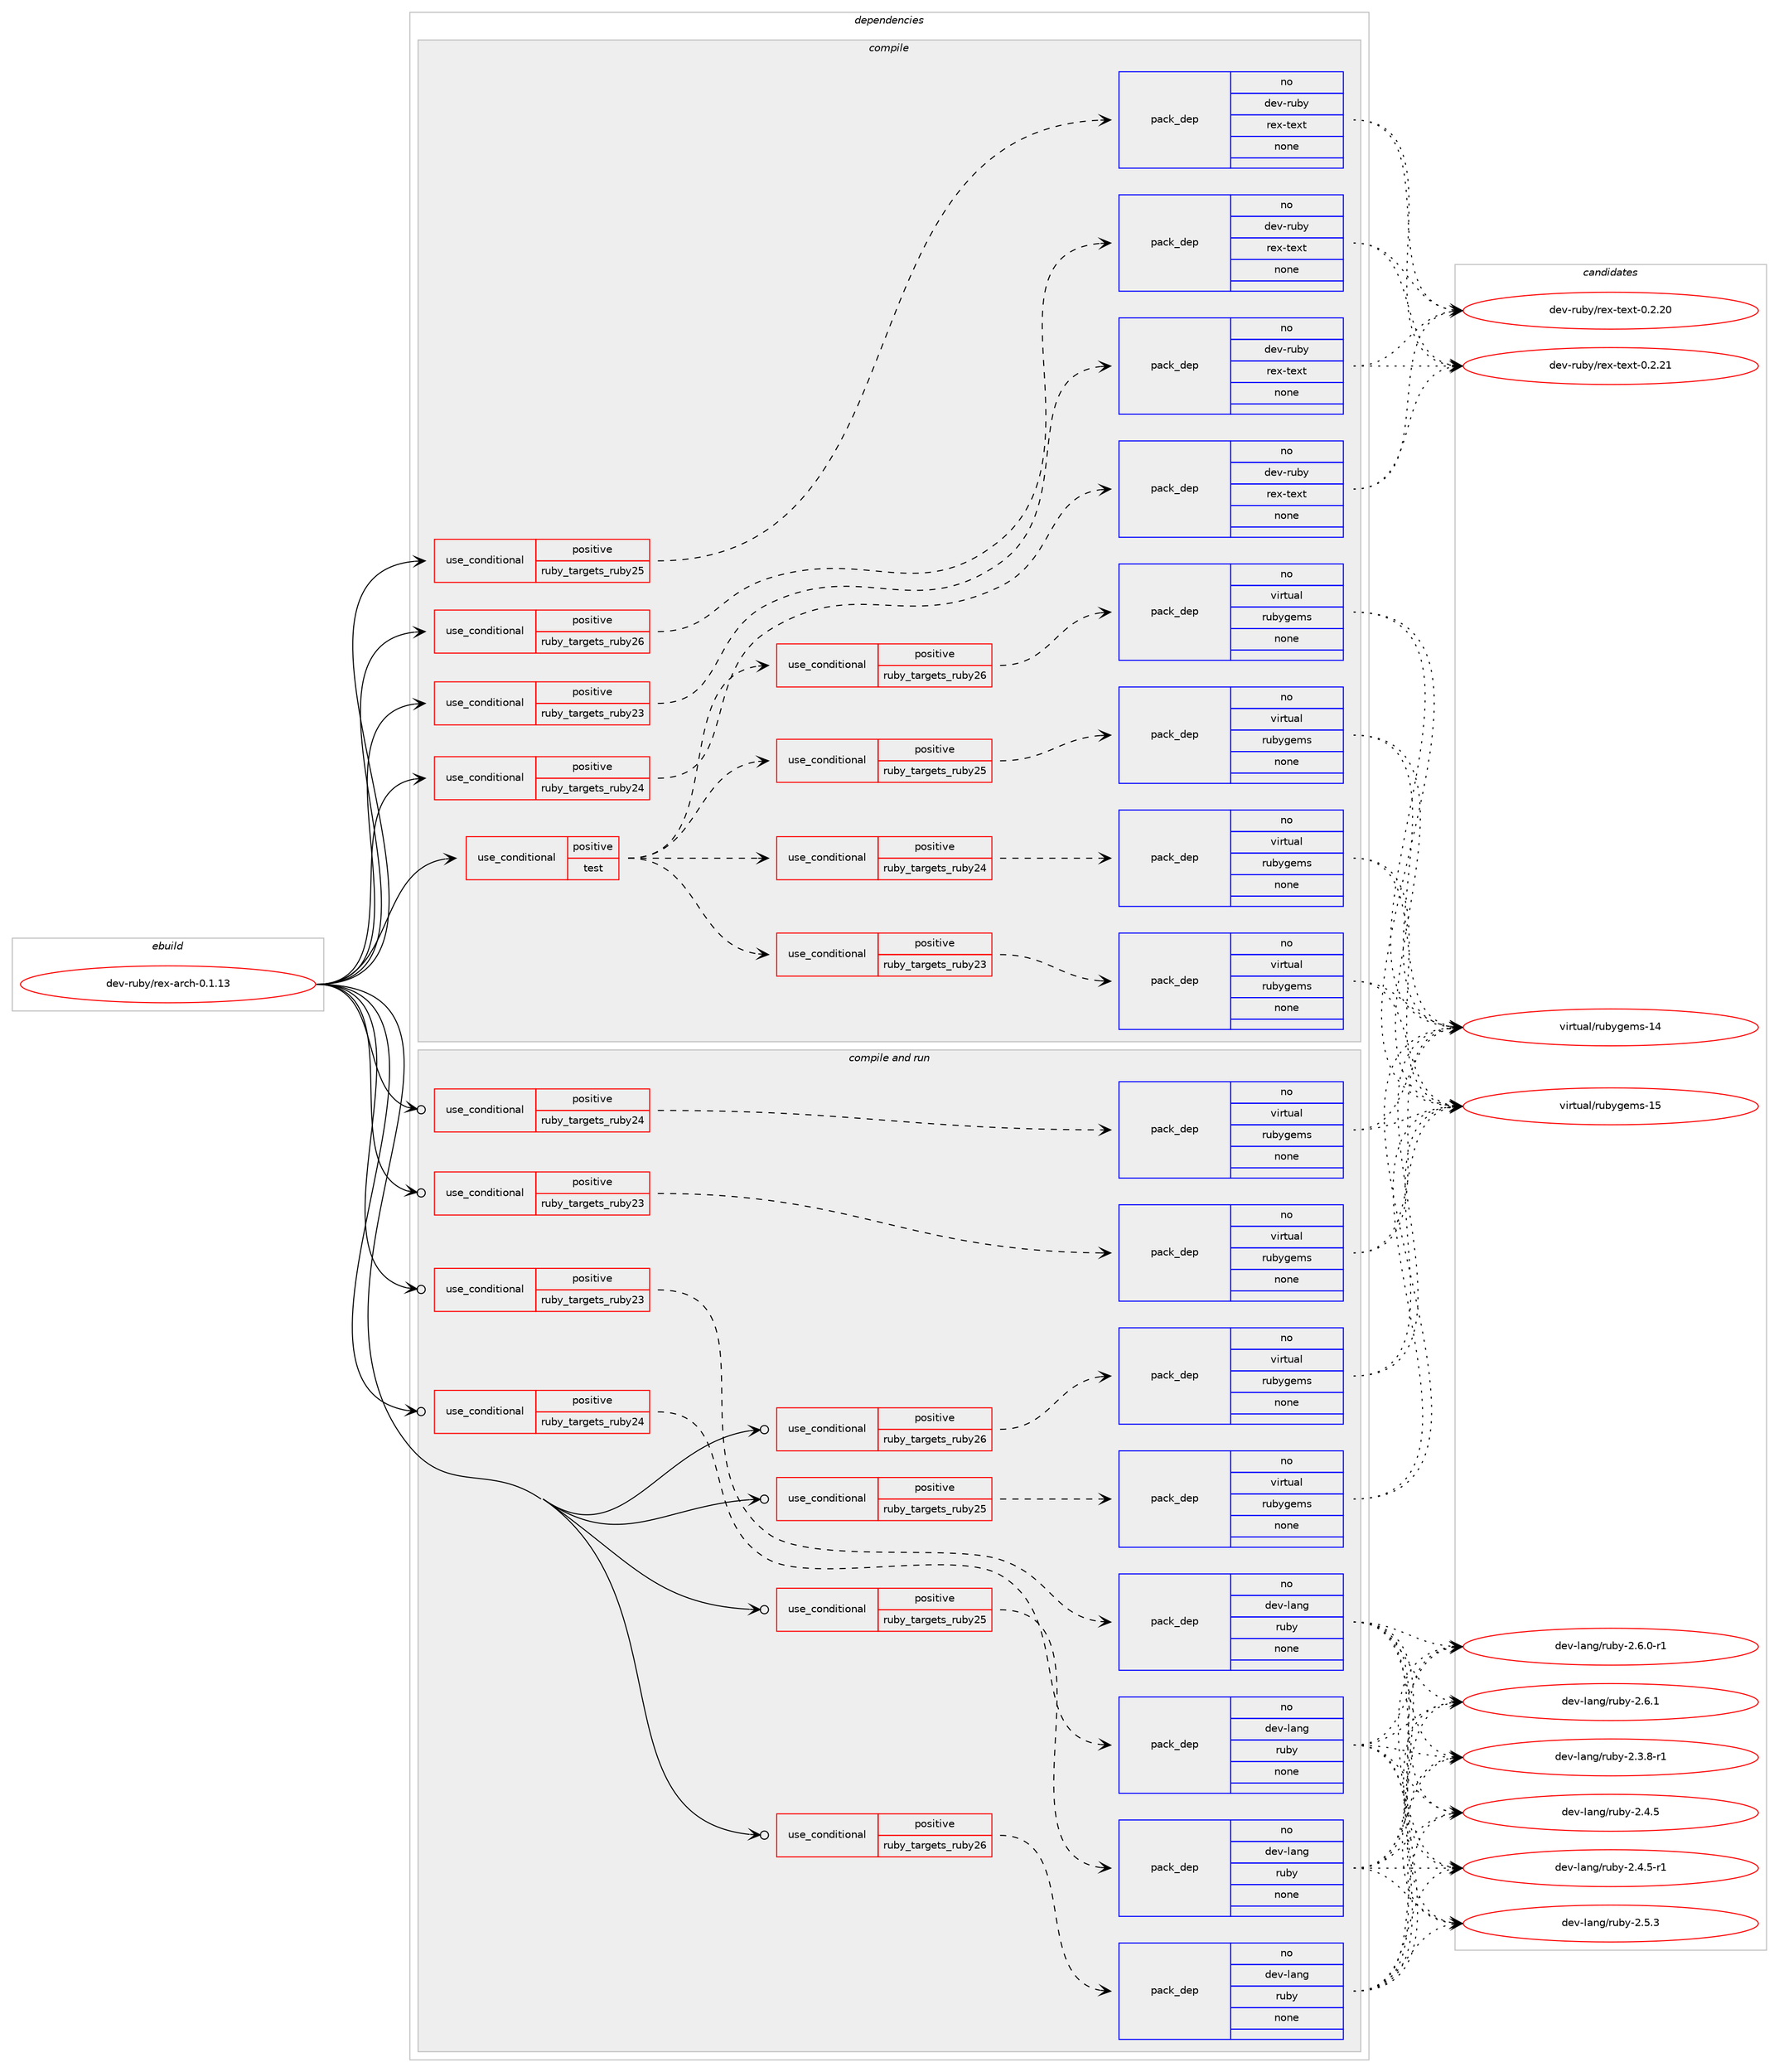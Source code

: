 digraph prolog {

# *************
# Graph options
# *************

newrank=true;
concentrate=true;
compound=true;
graph [rankdir=LR,fontname=Helvetica,fontsize=10,ranksep=1.5];#, ranksep=2.5, nodesep=0.2];
edge  [arrowhead=vee];
node  [fontname=Helvetica,fontsize=10];

# **********
# The ebuild
# **********

subgraph cluster_leftcol {
color=gray;
rank=same;
label=<<i>ebuild</i>>;
id [label="dev-ruby/rex-arch-0.1.13", color=red, width=4, href="../dev-ruby/rex-arch-0.1.13.svg"];
}

# ****************
# The dependencies
# ****************

subgraph cluster_midcol {
color=gray;
label=<<i>dependencies</i>>;
subgraph cluster_compile {
fillcolor="#eeeeee";
style=filled;
label=<<i>compile</i>>;
subgraph cond412691 {
dependency1517917 [label=<<TABLE BORDER="0" CELLBORDER="1" CELLSPACING="0" CELLPADDING="4"><TR><TD ROWSPAN="3" CELLPADDING="10">use_conditional</TD></TR><TR><TD>positive</TD></TR><TR><TD>ruby_targets_ruby23</TD></TR></TABLE>>, shape=none, color=red];
subgraph pack1081720 {
dependency1517918 [label=<<TABLE BORDER="0" CELLBORDER="1" CELLSPACING="0" CELLPADDING="4" WIDTH="220"><TR><TD ROWSPAN="6" CELLPADDING="30">pack_dep</TD></TR><TR><TD WIDTH="110">no</TD></TR><TR><TD>dev-ruby</TD></TR><TR><TD>rex-text</TD></TR><TR><TD>none</TD></TR><TR><TD></TD></TR></TABLE>>, shape=none, color=blue];
}
dependency1517917:e -> dependency1517918:w [weight=20,style="dashed",arrowhead="vee"];
}
id:e -> dependency1517917:w [weight=20,style="solid",arrowhead="vee"];
subgraph cond412692 {
dependency1517919 [label=<<TABLE BORDER="0" CELLBORDER="1" CELLSPACING="0" CELLPADDING="4"><TR><TD ROWSPAN="3" CELLPADDING="10">use_conditional</TD></TR><TR><TD>positive</TD></TR><TR><TD>ruby_targets_ruby24</TD></TR></TABLE>>, shape=none, color=red];
subgraph pack1081721 {
dependency1517920 [label=<<TABLE BORDER="0" CELLBORDER="1" CELLSPACING="0" CELLPADDING="4" WIDTH="220"><TR><TD ROWSPAN="6" CELLPADDING="30">pack_dep</TD></TR><TR><TD WIDTH="110">no</TD></TR><TR><TD>dev-ruby</TD></TR><TR><TD>rex-text</TD></TR><TR><TD>none</TD></TR><TR><TD></TD></TR></TABLE>>, shape=none, color=blue];
}
dependency1517919:e -> dependency1517920:w [weight=20,style="dashed",arrowhead="vee"];
}
id:e -> dependency1517919:w [weight=20,style="solid",arrowhead="vee"];
subgraph cond412693 {
dependency1517921 [label=<<TABLE BORDER="0" CELLBORDER="1" CELLSPACING="0" CELLPADDING="4"><TR><TD ROWSPAN="3" CELLPADDING="10">use_conditional</TD></TR><TR><TD>positive</TD></TR><TR><TD>ruby_targets_ruby25</TD></TR></TABLE>>, shape=none, color=red];
subgraph pack1081722 {
dependency1517922 [label=<<TABLE BORDER="0" CELLBORDER="1" CELLSPACING="0" CELLPADDING="4" WIDTH="220"><TR><TD ROWSPAN="6" CELLPADDING="30">pack_dep</TD></TR><TR><TD WIDTH="110">no</TD></TR><TR><TD>dev-ruby</TD></TR><TR><TD>rex-text</TD></TR><TR><TD>none</TD></TR><TR><TD></TD></TR></TABLE>>, shape=none, color=blue];
}
dependency1517921:e -> dependency1517922:w [weight=20,style="dashed",arrowhead="vee"];
}
id:e -> dependency1517921:w [weight=20,style="solid",arrowhead="vee"];
subgraph cond412694 {
dependency1517923 [label=<<TABLE BORDER="0" CELLBORDER="1" CELLSPACING="0" CELLPADDING="4"><TR><TD ROWSPAN="3" CELLPADDING="10">use_conditional</TD></TR><TR><TD>positive</TD></TR><TR><TD>ruby_targets_ruby26</TD></TR></TABLE>>, shape=none, color=red];
subgraph pack1081723 {
dependency1517924 [label=<<TABLE BORDER="0" CELLBORDER="1" CELLSPACING="0" CELLPADDING="4" WIDTH="220"><TR><TD ROWSPAN="6" CELLPADDING="30">pack_dep</TD></TR><TR><TD WIDTH="110">no</TD></TR><TR><TD>dev-ruby</TD></TR><TR><TD>rex-text</TD></TR><TR><TD>none</TD></TR><TR><TD></TD></TR></TABLE>>, shape=none, color=blue];
}
dependency1517923:e -> dependency1517924:w [weight=20,style="dashed",arrowhead="vee"];
}
id:e -> dependency1517923:w [weight=20,style="solid",arrowhead="vee"];
subgraph cond412695 {
dependency1517925 [label=<<TABLE BORDER="0" CELLBORDER="1" CELLSPACING="0" CELLPADDING="4"><TR><TD ROWSPAN="3" CELLPADDING="10">use_conditional</TD></TR><TR><TD>positive</TD></TR><TR><TD>test</TD></TR></TABLE>>, shape=none, color=red];
subgraph cond412696 {
dependency1517926 [label=<<TABLE BORDER="0" CELLBORDER="1" CELLSPACING="0" CELLPADDING="4"><TR><TD ROWSPAN="3" CELLPADDING="10">use_conditional</TD></TR><TR><TD>positive</TD></TR><TR><TD>ruby_targets_ruby23</TD></TR></TABLE>>, shape=none, color=red];
subgraph pack1081724 {
dependency1517927 [label=<<TABLE BORDER="0" CELLBORDER="1" CELLSPACING="0" CELLPADDING="4" WIDTH="220"><TR><TD ROWSPAN="6" CELLPADDING="30">pack_dep</TD></TR><TR><TD WIDTH="110">no</TD></TR><TR><TD>virtual</TD></TR><TR><TD>rubygems</TD></TR><TR><TD>none</TD></TR><TR><TD></TD></TR></TABLE>>, shape=none, color=blue];
}
dependency1517926:e -> dependency1517927:w [weight=20,style="dashed",arrowhead="vee"];
}
dependency1517925:e -> dependency1517926:w [weight=20,style="dashed",arrowhead="vee"];
subgraph cond412697 {
dependency1517928 [label=<<TABLE BORDER="0" CELLBORDER="1" CELLSPACING="0" CELLPADDING="4"><TR><TD ROWSPAN="3" CELLPADDING="10">use_conditional</TD></TR><TR><TD>positive</TD></TR><TR><TD>ruby_targets_ruby24</TD></TR></TABLE>>, shape=none, color=red];
subgraph pack1081725 {
dependency1517929 [label=<<TABLE BORDER="0" CELLBORDER="1" CELLSPACING="0" CELLPADDING="4" WIDTH="220"><TR><TD ROWSPAN="6" CELLPADDING="30">pack_dep</TD></TR><TR><TD WIDTH="110">no</TD></TR><TR><TD>virtual</TD></TR><TR><TD>rubygems</TD></TR><TR><TD>none</TD></TR><TR><TD></TD></TR></TABLE>>, shape=none, color=blue];
}
dependency1517928:e -> dependency1517929:w [weight=20,style="dashed",arrowhead="vee"];
}
dependency1517925:e -> dependency1517928:w [weight=20,style="dashed",arrowhead="vee"];
subgraph cond412698 {
dependency1517930 [label=<<TABLE BORDER="0" CELLBORDER="1" CELLSPACING="0" CELLPADDING="4"><TR><TD ROWSPAN="3" CELLPADDING="10">use_conditional</TD></TR><TR><TD>positive</TD></TR><TR><TD>ruby_targets_ruby25</TD></TR></TABLE>>, shape=none, color=red];
subgraph pack1081726 {
dependency1517931 [label=<<TABLE BORDER="0" CELLBORDER="1" CELLSPACING="0" CELLPADDING="4" WIDTH="220"><TR><TD ROWSPAN="6" CELLPADDING="30">pack_dep</TD></TR><TR><TD WIDTH="110">no</TD></TR><TR><TD>virtual</TD></TR><TR><TD>rubygems</TD></TR><TR><TD>none</TD></TR><TR><TD></TD></TR></TABLE>>, shape=none, color=blue];
}
dependency1517930:e -> dependency1517931:w [weight=20,style="dashed",arrowhead="vee"];
}
dependency1517925:e -> dependency1517930:w [weight=20,style="dashed",arrowhead="vee"];
subgraph cond412699 {
dependency1517932 [label=<<TABLE BORDER="0" CELLBORDER="1" CELLSPACING="0" CELLPADDING="4"><TR><TD ROWSPAN="3" CELLPADDING="10">use_conditional</TD></TR><TR><TD>positive</TD></TR><TR><TD>ruby_targets_ruby26</TD></TR></TABLE>>, shape=none, color=red];
subgraph pack1081727 {
dependency1517933 [label=<<TABLE BORDER="0" CELLBORDER="1" CELLSPACING="0" CELLPADDING="4" WIDTH="220"><TR><TD ROWSPAN="6" CELLPADDING="30">pack_dep</TD></TR><TR><TD WIDTH="110">no</TD></TR><TR><TD>virtual</TD></TR><TR><TD>rubygems</TD></TR><TR><TD>none</TD></TR><TR><TD></TD></TR></TABLE>>, shape=none, color=blue];
}
dependency1517932:e -> dependency1517933:w [weight=20,style="dashed",arrowhead="vee"];
}
dependency1517925:e -> dependency1517932:w [weight=20,style="dashed",arrowhead="vee"];
}
id:e -> dependency1517925:w [weight=20,style="solid",arrowhead="vee"];
}
subgraph cluster_compileandrun {
fillcolor="#eeeeee";
style=filled;
label=<<i>compile and run</i>>;
subgraph cond412700 {
dependency1517934 [label=<<TABLE BORDER="0" CELLBORDER="1" CELLSPACING="0" CELLPADDING="4"><TR><TD ROWSPAN="3" CELLPADDING="10">use_conditional</TD></TR><TR><TD>positive</TD></TR><TR><TD>ruby_targets_ruby23</TD></TR></TABLE>>, shape=none, color=red];
subgraph pack1081728 {
dependency1517935 [label=<<TABLE BORDER="0" CELLBORDER="1" CELLSPACING="0" CELLPADDING="4" WIDTH="220"><TR><TD ROWSPAN="6" CELLPADDING="30">pack_dep</TD></TR><TR><TD WIDTH="110">no</TD></TR><TR><TD>dev-lang</TD></TR><TR><TD>ruby</TD></TR><TR><TD>none</TD></TR><TR><TD></TD></TR></TABLE>>, shape=none, color=blue];
}
dependency1517934:e -> dependency1517935:w [weight=20,style="dashed",arrowhead="vee"];
}
id:e -> dependency1517934:w [weight=20,style="solid",arrowhead="odotvee"];
subgraph cond412701 {
dependency1517936 [label=<<TABLE BORDER="0" CELLBORDER="1" CELLSPACING="0" CELLPADDING="4"><TR><TD ROWSPAN="3" CELLPADDING="10">use_conditional</TD></TR><TR><TD>positive</TD></TR><TR><TD>ruby_targets_ruby23</TD></TR></TABLE>>, shape=none, color=red];
subgraph pack1081729 {
dependency1517937 [label=<<TABLE BORDER="0" CELLBORDER="1" CELLSPACING="0" CELLPADDING="4" WIDTH="220"><TR><TD ROWSPAN="6" CELLPADDING="30">pack_dep</TD></TR><TR><TD WIDTH="110">no</TD></TR><TR><TD>virtual</TD></TR><TR><TD>rubygems</TD></TR><TR><TD>none</TD></TR><TR><TD></TD></TR></TABLE>>, shape=none, color=blue];
}
dependency1517936:e -> dependency1517937:w [weight=20,style="dashed",arrowhead="vee"];
}
id:e -> dependency1517936:w [weight=20,style="solid",arrowhead="odotvee"];
subgraph cond412702 {
dependency1517938 [label=<<TABLE BORDER="0" CELLBORDER="1" CELLSPACING="0" CELLPADDING="4"><TR><TD ROWSPAN="3" CELLPADDING="10">use_conditional</TD></TR><TR><TD>positive</TD></TR><TR><TD>ruby_targets_ruby24</TD></TR></TABLE>>, shape=none, color=red];
subgraph pack1081730 {
dependency1517939 [label=<<TABLE BORDER="0" CELLBORDER="1" CELLSPACING="0" CELLPADDING="4" WIDTH="220"><TR><TD ROWSPAN="6" CELLPADDING="30">pack_dep</TD></TR><TR><TD WIDTH="110">no</TD></TR><TR><TD>dev-lang</TD></TR><TR><TD>ruby</TD></TR><TR><TD>none</TD></TR><TR><TD></TD></TR></TABLE>>, shape=none, color=blue];
}
dependency1517938:e -> dependency1517939:w [weight=20,style="dashed",arrowhead="vee"];
}
id:e -> dependency1517938:w [weight=20,style="solid",arrowhead="odotvee"];
subgraph cond412703 {
dependency1517940 [label=<<TABLE BORDER="0" CELLBORDER="1" CELLSPACING="0" CELLPADDING="4"><TR><TD ROWSPAN="3" CELLPADDING="10">use_conditional</TD></TR><TR><TD>positive</TD></TR><TR><TD>ruby_targets_ruby24</TD></TR></TABLE>>, shape=none, color=red];
subgraph pack1081731 {
dependency1517941 [label=<<TABLE BORDER="0" CELLBORDER="1" CELLSPACING="0" CELLPADDING="4" WIDTH="220"><TR><TD ROWSPAN="6" CELLPADDING="30">pack_dep</TD></TR><TR><TD WIDTH="110">no</TD></TR><TR><TD>virtual</TD></TR><TR><TD>rubygems</TD></TR><TR><TD>none</TD></TR><TR><TD></TD></TR></TABLE>>, shape=none, color=blue];
}
dependency1517940:e -> dependency1517941:w [weight=20,style="dashed",arrowhead="vee"];
}
id:e -> dependency1517940:w [weight=20,style="solid",arrowhead="odotvee"];
subgraph cond412704 {
dependency1517942 [label=<<TABLE BORDER="0" CELLBORDER="1" CELLSPACING="0" CELLPADDING="4"><TR><TD ROWSPAN="3" CELLPADDING="10">use_conditional</TD></TR><TR><TD>positive</TD></TR><TR><TD>ruby_targets_ruby25</TD></TR></TABLE>>, shape=none, color=red];
subgraph pack1081732 {
dependency1517943 [label=<<TABLE BORDER="0" CELLBORDER="1" CELLSPACING="0" CELLPADDING="4" WIDTH="220"><TR><TD ROWSPAN="6" CELLPADDING="30">pack_dep</TD></TR><TR><TD WIDTH="110">no</TD></TR><TR><TD>dev-lang</TD></TR><TR><TD>ruby</TD></TR><TR><TD>none</TD></TR><TR><TD></TD></TR></TABLE>>, shape=none, color=blue];
}
dependency1517942:e -> dependency1517943:w [weight=20,style="dashed",arrowhead="vee"];
}
id:e -> dependency1517942:w [weight=20,style="solid",arrowhead="odotvee"];
subgraph cond412705 {
dependency1517944 [label=<<TABLE BORDER="0" CELLBORDER="1" CELLSPACING="0" CELLPADDING="4"><TR><TD ROWSPAN="3" CELLPADDING="10">use_conditional</TD></TR><TR><TD>positive</TD></TR><TR><TD>ruby_targets_ruby25</TD></TR></TABLE>>, shape=none, color=red];
subgraph pack1081733 {
dependency1517945 [label=<<TABLE BORDER="0" CELLBORDER="1" CELLSPACING="0" CELLPADDING="4" WIDTH="220"><TR><TD ROWSPAN="6" CELLPADDING="30">pack_dep</TD></TR><TR><TD WIDTH="110">no</TD></TR><TR><TD>virtual</TD></TR><TR><TD>rubygems</TD></TR><TR><TD>none</TD></TR><TR><TD></TD></TR></TABLE>>, shape=none, color=blue];
}
dependency1517944:e -> dependency1517945:w [weight=20,style="dashed",arrowhead="vee"];
}
id:e -> dependency1517944:w [weight=20,style="solid",arrowhead="odotvee"];
subgraph cond412706 {
dependency1517946 [label=<<TABLE BORDER="0" CELLBORDER="1" CELLSPACING="0" CELLPADDING="4"><TR><TD ROWSPAN="3" CELLPADDING="10">use_conditional</TD></TR><TR><TD>positive</TD></TR><TR><TD>ruby_targets_ruby26</TD></TR></TABLE>>, shape=none, color=red];
subgraph pack1081734 {
dependency1517947 [label=<<TABLE BORDER="0" CELLBORDER="1" CELLSPACING="0" CELLPADDING="4" WIDTH="220"><TR><TD ROWSPAN="6" CELLPADDING="30">pack_dep</TD></TR><TR><TD WIDTH="110">no</TD></TR><TR><TD>dev-lang</TD></TR><TR><TD>ruby</TD></TR><TR><TD>none</TD></TR><TR><TD></TD></TR></TABLE>>, shape=none, color=blue];
}
dependency1517946:e -> dependency1517947:w [weight=20,style="dashed",arrowhead="vee"];
}
id:e -> dependency1517946:w [weight=20,style="solid",arrowhead="odotvee"];
subgraph cond412707 {
dependency1517948 [label=<<TABLE BORDER="0" CELLBORDER="1" CELLSPACING="0" CELLPADDING="4"><TR><TD ROWSPAN="3" CELLPADDING="10">use_conditional</TD></TR><TR><TD>positive</TD></TR><TR><TD>ruby_targets_ruby26</TD></TR></TABLE>>, shape=none, color=red];
subgraph pack1081735 {
dependency1517949 [label=<<TABLE BORDER="0" CELLBORDER="1" CELLSPACING="0" CELLPADDING="4" WIDTH="220"><TR><TD ROWSPAN="6" CELLPADDING="30">pack_dep</TD></TR><TR><TD WIDTH="110">no</TD></TR><TR><TD>virtual</TD></TR><TR><TD>rubygems</TD></TR><TR><TD>none</TD></TR><TR><TD></TD></TR></TABLE>>, shape=none, color=blue];
}
dependency1517948:e -> dependency1517949:w [weight=20,style="dashed",arrowhead="vee"];
}
id:e -> dependency1517948:w [weight=20,style="solid",arrowhead="odotvee"];
}
subgraph cluster_run {
fillcolor="#eeeeee";
style=filled;
label=<<i>run</i>>;
}
}

# **************
# The candidates
# **************

subgraph cluster_choices {
rank=same;
color=gray;
label=<<i>candidates</i>>;

subgraph choice1081720 {
color=black;
nodesep=1;
choice1001011184511411798121471141011204511610112011645484650465048 [label="dev-ruby/rex-text-0.2.20", color=red, width=4,href="../dev-ruby/rex-text-0.2.20.svg"];
choice1001011184511411798121471141011204511610112011645484650465049 [label="dev-ruby/rex-text-0.2.21", color=red, width=4,href="../dev-ruby/rex-text-0.2.21.svg"];
dependency1517918:e -> choice1001011184511411798121471141011204511610112011645484650465048:w [style=dotted,weight="100"];
dependency1517918:e -> choice1001011184511411798121471141011204511610112011645484650465049:w [style=dotted,weight="100"];
}
subgraph choice1081721 {
color=black;
nodesep=1;
choice1001011184511411798121471141011204511610112011645484650465048 [label="dev-ruby/rex-text-0.2.20", color=red, width=4,href="../dev-ruby/rex-text-0.2.20.svg"];
choice1001011184511411798121471141011204511610112011645484650465049 [label="dev-ruby/rex-text-0.2.21", color=red, width=4,href="../dev-ruby/rex-text-0.2.21.svg"];
dependency1517920:e -> choice1001011184511411798121471141011204511610112011645484650465048:w [style=dotted,weight="100"];
dependency1517920:e -> choice1001011184511411798121471141011204511610112011645484650465049:w [style=dotted,weight="100"];
}
subgraph choice1081722 {
color=black;
nodesep=1;
choice1001011184511411798121471141011204511610112011645484650465048 [label="dev-ruby/rex-text-0.2.20", color=red, width=4,href="../dev-ruby/rex-text-0.2.20.svg"];
choice1001011184511411798121471141011204511610112011645484650465049 [label="dev-ruby/rex-text-0.2.21", color=red, width=4,href="../dev-ruby/rex-text-0.2.21.svg"];
dependency1517922:e -> choice1001011184511411798121471141011204511610112011645484650465048:w [style=dotted,weight="100"];
dependency1517922:e -> choice1001011184511411798121471141011204511610112011645484650465049:w [style=dotted,weight="100"];
}
subgraph choice1081723 {
color=black;
nodesep=1;
choice1001011184511411798121471141011204511610112011645484650465048 [label="dev-ruby/rex-text-0.2.20", color=red, width=4,href="../dev-ruby/rex-text-0.2.20.svg"];
choice1001011184511411798121471141011204511610112011645484650465049 [label="dev-ruby/rex-text-0.2.21", color=red, width=4,href="../dev-ruby/rex-text-0.2.21.svg"];
dependency1517924:e -> choice1001011184511411798121471141011204511610112011645484650465048:w [style=dotted,weight="100"];
dependency1517924:e -> choice1001011184511411798121471141011204511610112011645484650465049:w [style=dotted,weight="100"];
}
subgraph choice1081724 {
color=black;
nodesep=1;
choice118105114116117971084711411798121103101109115454952 [label="virtual/rubygems-14", color=red, width=4,href="../virtual/rubygems-14.svg"];
choice118105114116117971084711411798121103101109115454953 [label="virtual/rubygems-15", color=red, width=4,href="../virtual/rubygems-15.svg"];
dependency1517927:e -> choice118105114116117971084711411798121103101109115454952:w [style=dotted,weight="100"];
dependency1517927:e -> choice118105114116117971084711411798121103101109115454953:w [style=dotted,weight="100"];
}
subgraph choice1081725 {
color=black;
nodesep=1;
choice118105114116117971084711411798121103101109115454952 [label="virtual/rubygems-14", color=red, width=4,href="../virtual/rubygems-14.svg"];
choice118105114116117971084711411798121103101109115454953 [label="virtual/rubygems-15", color=red, width=4,href="../virtual/rubygems-15.svg"];
dependency1517929:e -> choice118105114116117971084711411798121103101109115454952:w [style=dotted,weight="100"];
dependency1517929:e -> choice118105114116117971084711411798121103101109115454953:w [style=dotted,weight="100"];
}
subgraph choice1081726 {
color=black;
nodesep=1;
choice118105114116117971084711411798121103101109115454952 [label="virtual/rubygems-14", color=red, width=4,href="../virtual/rubygems-14.svg"];
choice118105114116117971084711411798121103101109115454953 [label="virtual/rubygems-15", color=red, width=4,href="../virtual/rubygems-15.svg"];
dependency1517931:e -> choice118105114116117971084711411798121103101109115454952:w [style=dotted,weight="100"];
dependency1517931:e -> choice118105114116117971084711411798121103101109115454953:w [style=dotted,weight="100"];
}
subgraph choice1081727 {
color=black;
nodesep=1;
choice118105114116117971084711411798121103101109115454952 [label="virtual/rubygems-14", color=red, width=4,href="../virtual/rubygems-14.svg"];
choice118105114116117971084711411798121103101109115454953 [label="virtual/rubygems-15", color=red, width=4,href="../virtual/rubygems-15.svg"];
dependency1517933:e -> choice118105114116117971084711411798121103101109115454952:w [style=dotted,weight="100"];
dependency1517933:e -> choice118105114116117971084711411798121103101109115454953:w [style=dotted,weight="100"];
}
subgraph choice1081728 {
color=black;
nodesep=1;
choice100101118451089711010347114117981214550465146564511449 [label="dev-lang/ruby-2.3.8-r1", color=red, width=4,href="../dev-lang/ruby-2.3.8-r1.svg"];
choice10010111845108971101034711411798121455046524653 [label="dev-lang/ruby-2.4.5", color=red, width=4,href="../dev-lang/ruby-2.4.5.svg"];
choice100101118451089711010347114117981214550465246534511449 [label="dev-lang/ruby-2.4.5-r1", color=red, width=4,href="../dev-lang/ruby-2.4.5-r1.svg"];
choice10010111845108971101034711411798121455046534651 [label="dev-lang/ruby-2.5.3", color=red, width=4,href="../dev-lang/ruby-2.5.3.svg"];
choice100101118451089711010347114117981214550465446484511449 [label="dev-lang/ruby-2.6.0-r1", color=red, width=4,href="../dev-lang/ruby-2.6.0-r1.svg"];
choice10010111845108971101034711411798121455046544649 [label="dev-lang/ruby-2.6.1", color=red, width=4,href="../dev-lang/ruby-2.6.1.svg"];
dependency1517935:e -> choice100101118451089711010347114117981214550465146564511449:w [style=dotted,weight="100"];
dependency1517935:e -> choice10010111845108971101034711411798121455046524653:w [style=dotted,weight="100"];
dependency1517935:e -> choice100101118451089711010347114117981214550465246534511449:w [style=dotted,weight="100"];
dependency1517935:e -> choice10010111845108971101034711411798121455046534651:w [style=dotted,weight="100"];
dependency1517935:e -> choice100101118451089711010347114117981214550465446484511449:w [style=dotted,weight="100"];
dependency1517935:e -> choice10010111845108971101034711411798121455046544649:w [style=dotted,weight="100"];
}
subgraph choice1081729 {
color=black;
nodesep=1;
choice118105114116117971084711411798121103101109115454952 [label="virtual/rubygems-14", color=red, width=4,href="../virtual/rubygems-14.svg"];
choice118105114116117971084711411798121103101109115454953 [label="virtual/rubygems-15", color=red, width=4,href="../virtual/rubygems-15.svg"];
dependency1517937:e -> choice118105114116117971084711411798121103101109115454952:w [style=dotted,weight="100"];
dependency1517937:e -> choice118105114116117971084711411798121103101109115454953:w [style=dotted,weight="100"];
}
subgraph choice1081730 {
color=black;
nodesep=1;
choice100101118451089711010347114117981214550465146564511449 [label="dev-lang/ruby-2.3.8-r1", color=red, width=4,href="../dev-lang/ruby-2.3.8-r1.svg"];
choice10010111845108971101034711411798121455046524653 [label="dev-lang/ruby-2.4.5", color=red, width=4,href="../dev-lang/ruby-2.4.5.svg"];
choice100101118451089711010347114117981214550465246534511449 [label="dev-lang/ruby-2.4.5-r1", color=red, width=4,href="../dev-lang/ruby-2.4.5-r1.svg"];
choice10010111845108971101034711411798121455046534651 [label="dev-lang/ruby-2.5.3", color=red, width=4,href="../dev-lang/ruby-2.5.3.svg"];
choice100101118451089711010347114117981214550465446484511449 [label="dev-lang/ruby-2.6.0-r1", color=red, width=4,href="../dev-lang/ruby-2.6.0-r1.svg"];
choice10010111845108971101034711411798121455046544649 [label="dev-lang/ruby-2.6.1", color=red, width=4,href="../dev-lang/ruby-2.6.1.svg"];
dependency1517939:e -> choice100101118451089711010347114117981214550465146564511449:w [style=dotted,weight="100"];
dependency1517939:e -> choice10010111845108971101034711411798121455046524653:w [style=dotted,weight="100"];
dependency1517939:e -> choice100101118451089711010347114117981214550465246534511449:w [style=dotted,weight="100"];
dependency1517939:e -> choice10010111845108971101034711411798121455046534651:w [style=dotted,weight="100"];
dependency1517939:e -> choice100101118451089711010347114117981214550465446484511449:w [style=dotted,weight="100"];
dependency1517939:e -> choice10010111845108971101034711411798121455046544649:w [style=dotted,weight="100"];
}
subgraph choice1081731 {
color=black;
nodesep=1;
choice118105114116117971084711411798121103101109115454952 [label="virtual/rubygems-14", color=red, width=4,href="../virtual/rubygems-14.svg"];
choice118105114116117971084711411798121103101109115454953 [label="virtual/rubygems-15", color=red, width=4,href="../virtual/rubygems-15.svg"];
dependency1517941:e -> choice118105114116117971084711411798121103101109115454952:w [style=dotted,weight="100"];
dependency1517941:e -> choice118105114116117971084711411798121103101109115454953:w [style=dotted,weight="100"];
}
subgraph choice1081732 {
color=black;
nodesep=1;
choice100101118451089711010347114117981214550465146564511449 [label="dev-lang/ruby-2.3.8-r1", color=red, width=4,href="../dev-lang/ruby-2.3.8-r1.svg"];
choice10010111845108971101034711411798121455046524653 [label="dev-lang/ruby-2.4.5", color=red, width=4,href="../dev-lang/ruby-2.4.5.svg"];
choice100101118451089711010347114117981214550465246534511449 [label="dev-lang/ruby-2.4.5-r1", color=red, width=4,href="../dev-lang/ruby-2.4.5-r1.svg"];
choice10010111845108971101034711411798121455046534651 [label="dev-lang/ruby-2.5.3", color=red, width=4,href="../dev-lang/ruby-2.5.3.svg"];
choice100101118451089711010347114117981214550465446484511449 [label="dev-lang/ruby-2.6.0-r1", color=red, width=4,href="../dev-lang/ruby-2.6.0-r1.svg"];
choice10010111845108971101034711411798121455046544649 [label="dev-lang/ruby-2.6.1", color=red, width=4,href="../dev-lang/ruby-2.6.1.svg"];
dependency1517943:e -> choice100101118451089711010347114117981214550465146564511449:w [style=dotted,weight="100"];
dependency1517943:e -> choice10010111845108971101034711411798121455046524653:w [style=dotted,weight="100"];
dependency1517943:e -> choice100101118451089711010347114117981214550465246534511449:w [style=dotted,weight="100"];
dependency1517943:e -> choice10010111845108971101034711411798121455046534651:w [style=dotted,weight="100"];
dependency1517943:e -> choice100101118451089711010347114117981214550465446484511449:w [style=dotted,weight="100"];
dependency1517943:e -> choice10010111845108971101034711411798121455046544649:w [style=dotted,weight="100"];
}
subgraph choice1081733 {
color=black;
nodesep=1;
choice118105114116117971084711411798121103101109115454952 [label="virtual/rubygems-14", color=red, width=4,href="../virtual/rubygems-14.svg"];
choice118105114116117971084711411798121103101109115454953 [label="virtual/rubygems-15", color=red, width=4,href="../virtual/rubygems-15.svg"];
dependency1517945:e -> choice118105114116117971084711411798121103101109115454952:w [style=dotted,weight="100"];
dependency1517945:e -> choice118105114116117971084711411798121103101109115454953:w [style=dotted,weight="100"];
}
subgraph choice1081734 {
color=black;
nodesep=1;
choice100101118451089711010347114117981214550465146564511449 [label="dev-lang/ruby-2.3.8-r1", color=red, width=4,href="../dev-lang/ruby-2.3.8-r1.svg"];
choice10010111845108971101034711411798121455046524653 [label="dev-lang/ruby-2.4.5", color=red, width=4,href="../dev-lang/ruby-2.4.5.svg"];
choice100101118451089711010347114117981214550465246534511449 [label="dev-lang/ruby-2.4.5-r1", color=red, width=4,href="../dev-lang/ruby-2.4.5-r1.svg"];
choice10010111845108971101034711411798121455046534651 [label="dev-lang/ruby-2.5.3", color=red, width=4,href="../dev-lang/ruby-2.5.3.svg"];
choice100101118451089711010347114117981214550465446484511449 [label="dev-lang/ruby-2.6.0-r1", color=red, width=4,href="../dev-lang/ruby-2.6.0-r1.svg"];
choice10010111845108971101034711411798121455046544649 [label="dev-lang/ruby-2.6.1", color=red, width=4,href="../dev-lang/ruby-2.6.1.svg"];
dependency1517947:e -> choice100101118451089711010347114117981214550465146564511449:w [style=dotted,weight="100"];
dependency1517947:e -> choice10010111845108971101034711411798121455046524653:w [style=dotted,weight="100"];
dependency1517947:e -> choice100101118451089711010347114117981214550465246534511449:w [style=dotted,weight="100"];
dependency1517947:e -> choice10010111845108971101034711411798121455046534651:w [style=dotted,weight="100"];
dependency1517947:e -> choice100101118451089711010347114117981214550465446484511449:w [style=dotted,weight="100"];
dependency1517947:e -> choice10010111845108971101034711411798121455046544649:w [style=dotted,weight="100"];
}
subgraph choice1081735 {
color=black;
nodesep=1;
choice118105114116117971084711411798121103101109115454952 [label="virtual/rubygems-14", color=red, width=4,href="../virtual/rubygems-14.svg"];
choice118105114116117971084711411798121103101109115454953 [label="virtual/rubygems-15", color=red, width=4,href="../virtual/rubygems-15.svg"];
dependency1517949:e -> choice118105114116117971084711411798121103101109115454952:w [style=dotted,weight="100"];
dependency1517949:e -> choice118105114116117971084711411798121103101109115454953:w [style=dotted,weight="100"];
}
}

}
